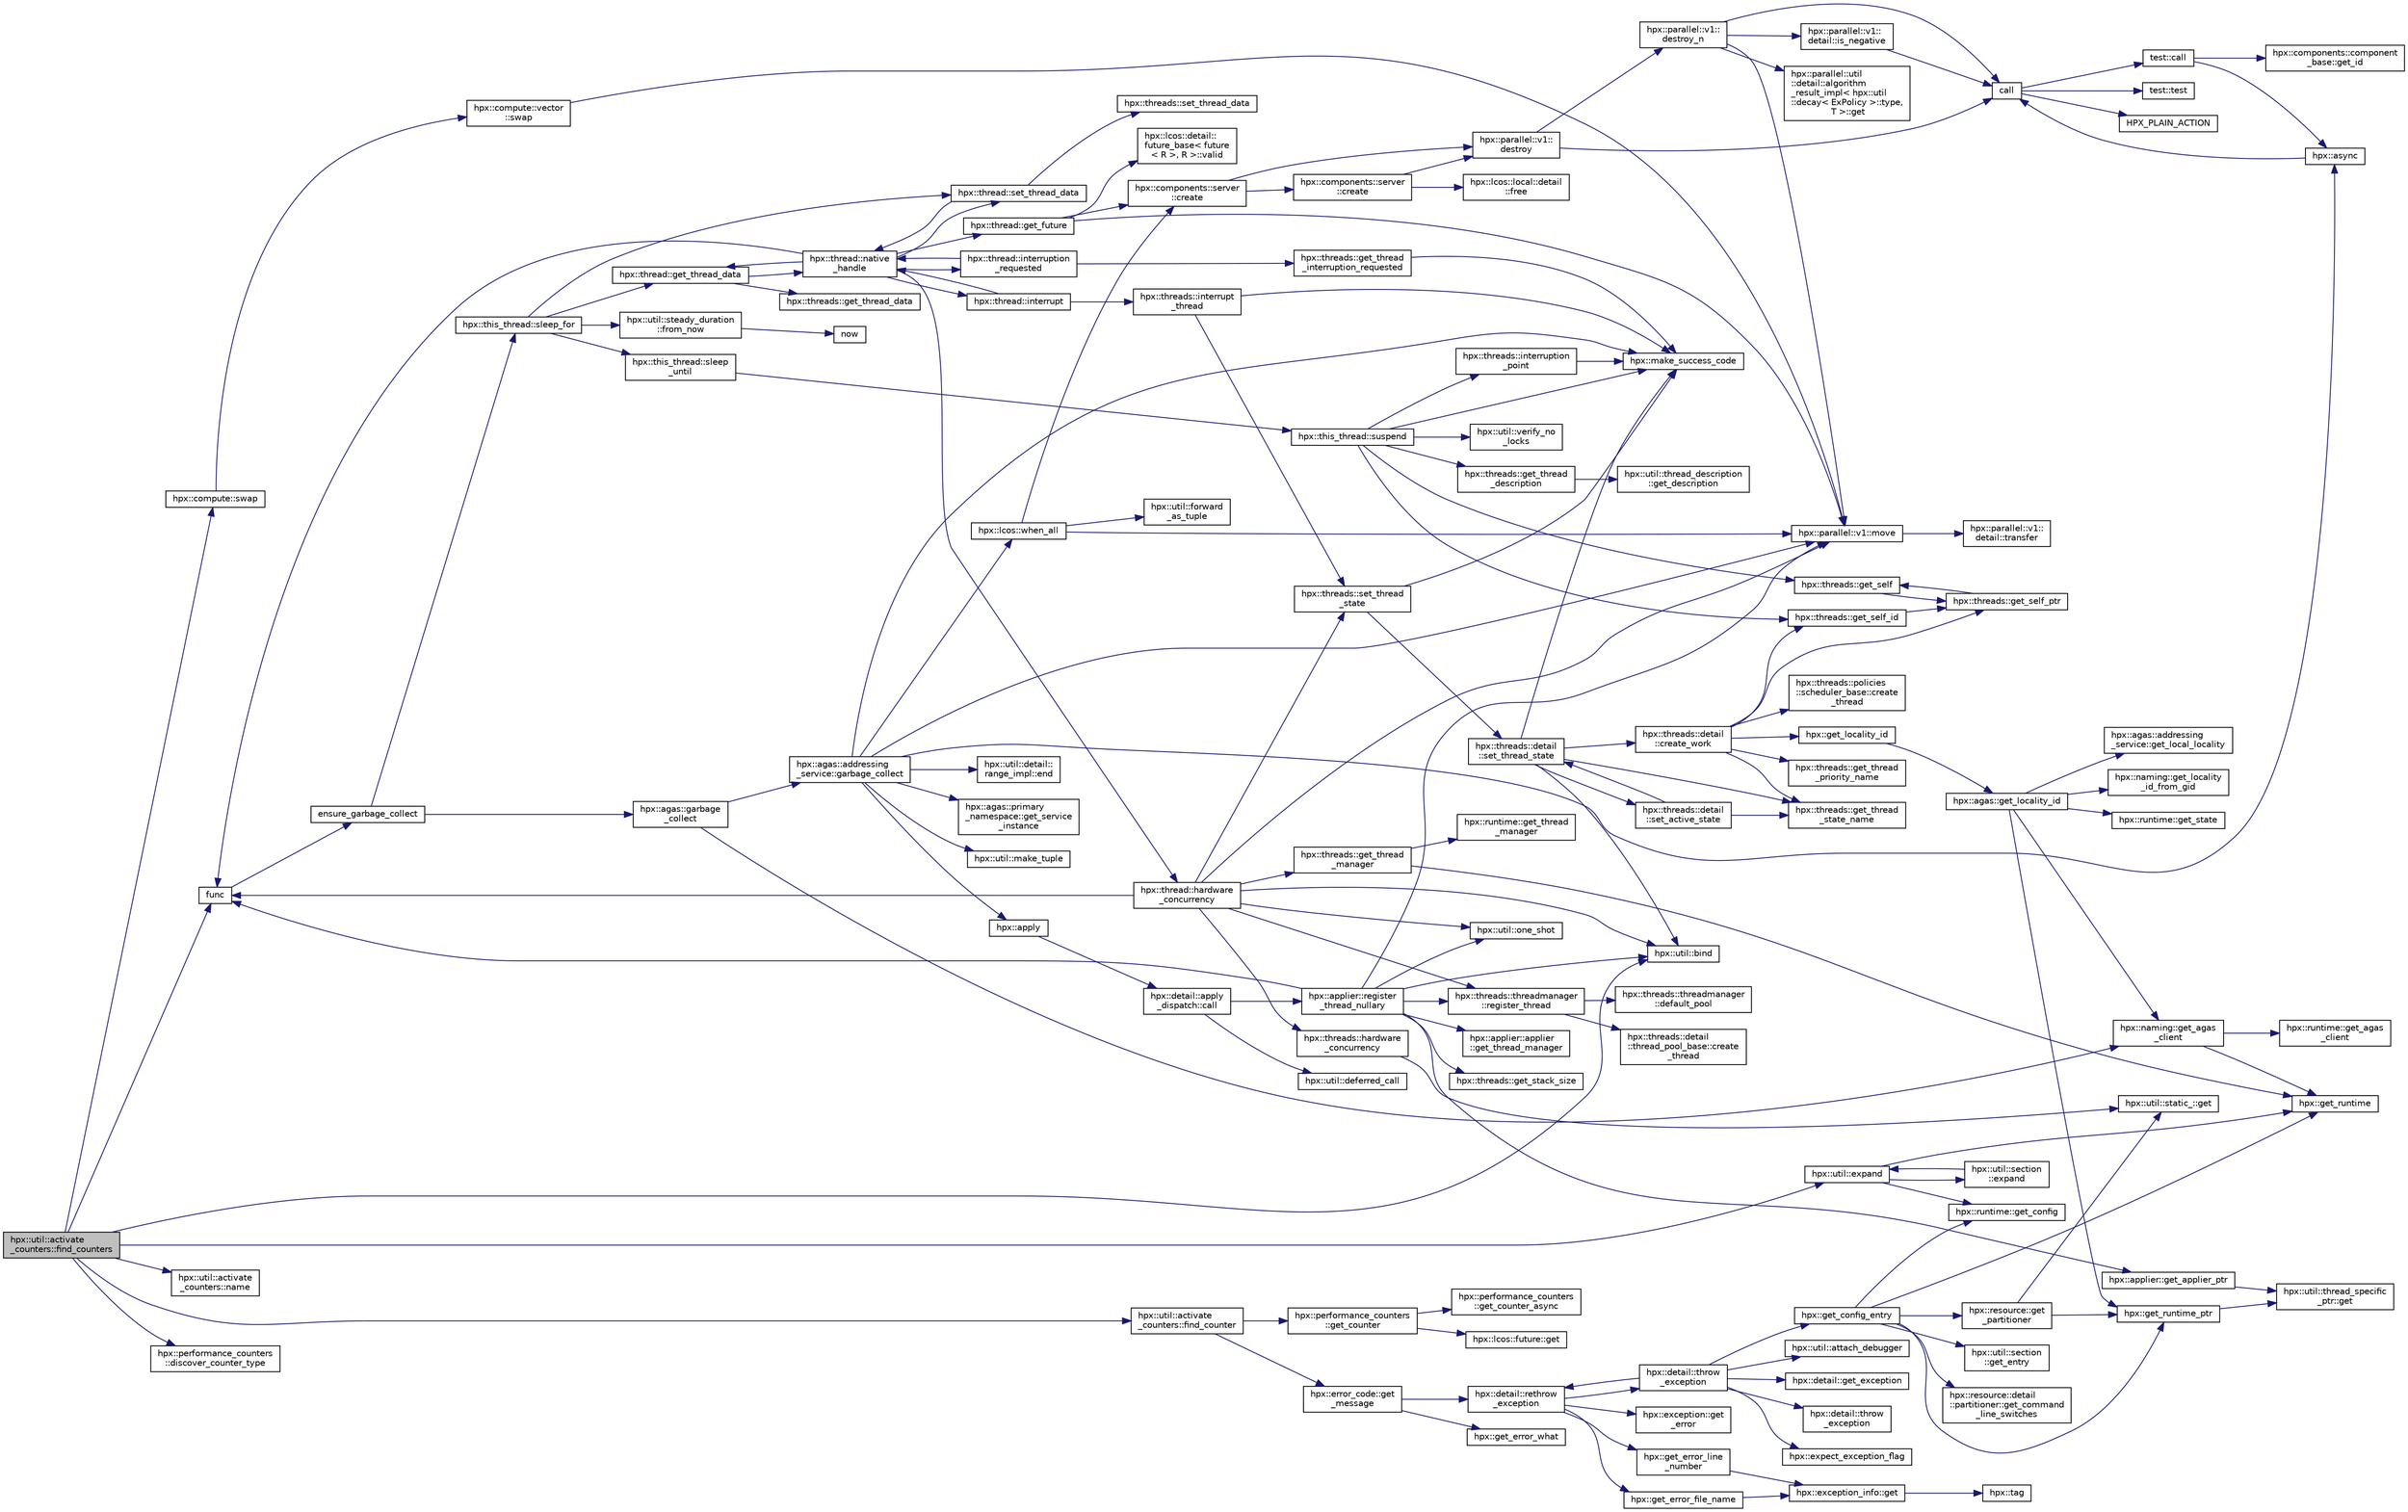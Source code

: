 digraph "hpx::util::activate_counters::find_counters"
{
  edge [fontname="Helvetica",fontsize="10",labelfontname="Helvetica",labelfontsize="10"];
  node [fontname="Helvetica",fontsize="10",shape=record];
  rankdir="LR";
  Node178 [label="hpx::util::activate\l_counters::find_counters",height=0.2,width=0.4,color="black", fillcolor="grey75", style="filled", fontcolor="black"];
  Node178 -> Node179 [color="midnightblue",fontsize="10",style="solid",fontname="Helvetica"];
  Node179 [label="hpx::compute::swap",height=0.2,width=0.4,color="black", fillcolor="white", style="filled",URL="$d2/d7a/namespacehpx_1_1compute.html#aaaff8090fc8dfbf017866ab8203e20d5",tooltip="Effects: x.swap(y);. "];
  Node179 -> Node180 [color="midnightblue",fontsize="10",style="solid",fontname="Helvetica"];
  Node180 [label="hpx::compute::vector\l::swap",height=0.2,width=0.4,color="black", fillcolor="white", style="filled",URL="$d3/d81/classhpx_1_1compute_1_1vector.html#a8e24c9f3b4b2c93542a1d78a08974d0d"];
  Node180 -> Node181 [color="midnightblue",fontsize="10",style="solid",fontname="Helvetica"];
  Node181 [label="hpx::parallel::v1::move",height=0.2,width=0.4,color="black", fillcolor="white", style="filled",URL="$db/db9/namespacehpx_1_1parallel_1_1v1.html#aa7c4ede081ce786c9d1eb1adff495cfc"];
  Node181 -> Node182 [color="midnightblue",fontsize="10",style="solid",fontname="Helvetica"];
  Node182 [label="hpx::parallel::v1::\ldetail::transfer",height=0.2,width=0.4,color="black", fillcolor="white", style="filled",URL="$d2/ddd/namespacehpx_1_1parallel_1_1v1_1_1detail.html#ab1b56a05e1885ca7cc7ffa1804dd2f3c"];
  Node178 -> Node183 [color="midnightblue",fontsize="10",style="solid",fontname="Helvetica"];
  Node183 [label="func",height=0.2,width=0.4,color="black", fillcolor="white", style="filled",URL="$d8/dfd/id__type__ref__counting__1032_8cpp.html#ab811b86ea5107ffb3351fcaa29d2c652"];
  Node183 -> Node184 [color="midnightblue",fontsize="10",style="solid",fontname="Helvetica"];
  Node184 [label="ensure_garbage_collect",height=0.2,width=0.4,color="black", fillcolor="white", style="filled",URL="$d8/dfd/id__type__ref__counting__1032_8cpp.html#a5264b94bf7c262ac0e521fb290d476d5"];
  Node184 -> Node185 [color="midnightblue",fontsize="10",style="solid",fontname="Helvetica"];
  Node185 [label="hpx::this_thread::sleep_for",height=0.2,width=0.4,color="black", fillcolor="white", style="filled",URL="$d9/d52/namespacehpx_1_1this__thread.html#afc042a5a5fa52eef2d1d177a343435cf"];
  Node185 -> Node186 [color="midnightblue",fontsize="10",style="solid",fontname="Helvetica"];
  Node186 [label="hpx::this_thread::sleep\l_until",height=0.2,width=0.4,color="black", fillcolor="white", style="filled",URL="$d9/d52/namespacehpx_1_1this__thread.html#ae12a853980115b23ff0ab8ca06622658"];
  Node186 -> Node187 [color="midnightblue",fontsize="10",style="solid",fontname="Helvetica"];
  Node187 [label="hpx::this_thread::suspend",height=0.2,width=0.4,color="black", fillcolor="white", style="filled",URL="$d9/d52/namespacehpx_1_1this__thread.html#aca220026fb3014c0881d129fe31c0073"];
  Node187 -> Node188 [color="midnightblue",fontsize="10",style="solid",fontname="Helvetica"];
  Node188 [label="hpx::threads::get_self",height=0.2,width=0.4,color="black", fillcolor="white", style="filled",URL="$d7/d28/namespacehpx_1_1threads.html#a07daf4d6d29233f20d66d41ab7b5b8e8"];
  Node188 -> Node189 [color="midnightblue",fontsize="10",style="solid",fontname="Helvetica"];
  Node189 [label="hpx::threads::get_self_ptr",height=0.2,width=0.4,color="black", fillcolor="white", style="filled",URL="$d7/d28/namespacehpx_1_1threads.html#a22877ae347ad884cde3a51397dad6c53"];
  Node189 -> Node188 [color="midnightblue",fontsize="10",style="solid",fontname="Helvetica"];
  Node187 -> Node190 [color="midnightblue",fontsize="10",style="solid",fontname="Helvetica"];
  Node190 [label="hpx::threads::get_self_id",height=0.2,width=0.4,color="black", fillcolor="white", style="filled",URL="$d7/d28/namespacehpx_1_1threads.html#afafe0f900b9fac3d4ed3c747625c1cfe"];
  Node190 -> Node189 [color="midnightblue",fontsize="10",style="solid",fontname="Helvetica"];
  Node187 -> Node191 [color="midnightblue",fontsize="10",style="solid",fontname="Helvetica"];
  Node191 [label="hpx::threads::interruption\l_point",height=0.2,width=0.4,color="black", fillcolor="white", style="filled",URL="$d7/d28/namespacehpx_1_1threads.html#ada6ec56a12b050707311d8c628089059"];
  Node191 -> Node192 [color="midnightblue",fontsize="10",style="solid",fontname="Helvetica"];
  Node192 [label="hpx::make_success_code",height=0.2,width=0.4,color="black", fillcolor="white", style="filled",URL="$d8/d83/namespacehpx.html#a0e8512a8f49e2a6c8185061181419d8f",tooltip="Returns error_code(hpx::success, \"success\", mode). "];
  Node187 -> Node193 [color="midnightblue",fontsize="10",style="solid",fontname="Helvetica"];
  Node193 [label="hpx::util::verify_no\l_locks",height=0.2,width=0.4,color="black", fillcolor="white", style="filled",URL="$df/dad/namespacehpx_1_1util.html#ae0e1837ee6f09b79b26c2e788d2e9fc9"];
  Node187 -> Node194 [color="midnightblue",fontsize="10",style="solid",fontname="Helvetica"];
  Node194 [label="hpx::threads::get_thread\l_description",height=0.2,width=0.4,color="black", fillcolor="white", style="filled",URL="$d7/d28/namespacehpx_1_1threads.html#a42fc18a7a680f4e8bc633a4b4c956701"];
  Node194 -> Node195 [color="midnightblue",fontsize="10",style="solid",fontname="Helvetica"];
  Node195 [label="hpx::util::thread_description\l::get_description",height=0.2,width=0.4,color="black", fillcolor="white", style="filled",URL="$df/d9e/structhpx_1_1util_1_1thread__description.html#a8c834e14eca6eb228188022577f9f952"];
  Node187 -> Node192 [color="midnightblue",fontsize="10",style="solid",fontname="Helvetica"];
  Node185 -> Node196 [color="midnightblue",fontsize="10",style="solid",fontname="Helvetica"];
  Node196 [label="hpx::util::steady_duration\l::from_now",height=0.2,width=0.4,color="black", fillcolor="white", style="filled",URL="$d9/d4f/classhpx_1_1util_1_1steady__duration.html#a0132206d767cd0f7395507b40111a153"];
  Node196 -> Node197 [color="midnightblue",fontsize="10",style="solid",fontname="Helvetica"];
  Node197 [label="now",height=0.2,width=0.4,color="black", fillcolor="white", style="filled",URL="$de/db3/1d__stencil__1__omp_8cpp.html#a89e9667753dccfac455bd37a7a3a7b16"];
  Node185 -> Node198 [color="midnightblue",fontsize="10",style="solid",fontname="Helvetica"];
  Node198 [label="hpx::thread::get_thread_data",height=0.2,width=0.4,color="black", fillcolor="white", style="filled",URL="$de/d9b/classhpx_1_1thread.html#a4535ef82cec3b953d2c941d20e3e3904"];
  Node198 -> Node199 [color="midnightblue",fontsize="10",style="solid",fontname="Helvetica"];
  Node199 [label="hpx::threads::get_thread_data",height=0.2,width=0.4,color="black", fillcolor="white", style="filled",URL="$d7/d28/namespacehpx_1_1threads.html#a8737931ff6303807225f735b2b384ae4"];
  Node198 -> Node200 [color="midnightblue",fontsize="10",style="solid",fontname="Helvetica"];
  Node200 [label="hpx::thread::native\l_handle",height=0.2,width=0.4,color="black", fillcolor="white", style="filled",URL="$de/d9b/classhpx_1_1thread.html#acf48190d264ab64c1c4ec99d0b421b5a"];
  Node200 -> Node201 [color="midnightblue",fontsize="10",style="solid",fontname="Helvetica"];
  Node201 [label="hpx::thread::hardware\l_concurrency",height=0.2,width=0.4,color="black", fillcolor="white", style="filled",URL="$de/d9b/classhpx_1_1thread.html#a8e4fff210e02485ba493bc3a2a956c03"];
  Node201 -> Node202 [color="midnightblue",fontsize="10",style="solid",fontname="Helvetica"];
  Node202 [label="hpx::threads::hardware\l_concurrency",height=0.2,width=0.4,color="black", fillcolor="white", style="filled",URL="$d7/d28/namespacehpx_1_1threads.html#aa8752a235478d2ad7b5ac467b63ab527"];
  Node202 -> Node203 [color="midnightblue",fontsize="10",style="solid",fontname="Helvetica"];
  Node203 [label="hpx::util::static_::get",height=0.2,width=0.4,color="black", fillcolor="white", style="filled",URL="$d3/dbb/structhpx_1_1util_1_1static__.html#a2967c633948a3bf17a3b5405ef5a8318"];
  Node201 -> Node183 [color="midnightblue",fontsize="10",style="solid",fontname="Helvetica"];
  Node201 -> Node204 [color="midnightblue",fontsize="10",style="solid",fontname="Helvetica"];
  Node204 [label="hpx::util::bind",height=0.2,width=0.4,color="black", fillcolor="white", style="filled",URL="$df/dad/namespacehpx_1_1util.html#ad844caedf82a0173d6909d910c3e48c6"];
  Node201 -> Node205 [color="midnightblue",fontsize="10",style="solid",fontname="Helvetica"];
  Node205 [label="hpx::util::one_shot",height=0.2,width=0.4,color="black", fillcolor="white", style="filled",URL="$df/dad/namespacehpx_1_1util.html#a273e61be42a72415291e0ec0a4f28c7a"];
  Node201 -> Node181 [color="midnightblue",fontsize="10",style="solid",fontname="Helvetica"];
  Node201 -> Node206 [color="midnightblue",fontsize="10",style="solid",fontname="Helvetica"];
  Node206 [label="hpx::threads::get_thread\l_manager",height=0.2,width=0.4,color="black", fillcolor="white", style="filled",URL="$d7/d28/namespacehpx_1_1threads.html#a076973c3a53beadde7d967e22c4f6cce"];
  Node206 -> Node207 [color="midnightblue",fontsize="10",style="solid",fontname="Helvetica"];
  Node207 [label="hpx::get_runtime",height=0.2,width=0.4,color="black", fillcolor="white", style="filled",URL="$d8/d83/namespacehpx.html#aef902cc6c7dd3b9fbadf34d1e850a070"];
  Node206 -> Node208 [color="midnightblue",fontsize="10",style="solid",fontname="Helvetica"];
  Node208 [label="hpx::runtime::get_thread\l_manager",height=0.2,width=0.4,color="black", fillcolor="white", style="filled",URL="$d0/d7b/classhpx_1_1runtime.html#a865b12d57fcd44a8d3dda3e35414f563"];
  Node201 -> Node209 [color="midnightblue",fontsize="10",style="solid",fontname="Helvetica"];
  Node209 [label="hpx::threads::threadmanager\l::register_thread",height=0.2,width=0.4,color="black", fillcolor="white", style="filled",URL="$d5/daa/classhpx_1_1threads_1_1threadmanager.html#a7f79c7578e08a60ca45eb276ce8133d8"];
  Node209 -> Node210 [color="midnightblue",fontsize="10",style="solid",fontname="Helvetica"];
  Node210 [label="hpx::threads::threadmanager\l::default_pool",height=0.2,width=0.4,color="black", fillcolor="white", style="filled",URL="$d5/daa/classhpx_1_1threads_1_1threadmanager.html#a851f067d03b5dd1c5e6a9a6a841e05df"];
  Node209 -> Node211 [color="midnightblue",fontsize="10",style="solid",fontname="Helvetica"];
  Node211 [label="hpx::threads::detail\l::thread_pool_base::create\l_thread",height=0.2,width=0.4,color="black", fillcolor="white", style="filled",URL="$de/dae/classhpx_1_1threads_1_1detail_1_1thread__pool__base.html#ad35d3779eef6f4528e62a26d71b34b34"];
  Node201 -> Node212 [color="midnightblue",fontsize="10",style="solid",fontname="Helvetica"];
  Node212 [label="hpx::threads::set_thread\l_state",height=0.2,width=0.4,color="black", fillcolor="white", style="filled",URL="$d7/d28/namespacehpx_1_1threads.html#ac0690ad16ad778bcc79dcd727cc33025",tooltip="Set the thread state of the thread referenced by the thread_id id. "];
  Node212 -> Node192 [color="midnightblue",fontsize="10",style="solid",fontname="Helvetica"];
  Node212 -> Node213 [color="midnightblue",fontsize="10",style="solid",fontname="Helvetica"];
  Node213 [label="hpx::threads::detail\l::set_thread_state",height=0.2,width=0.4,color="black", fillcolor="white", style="filled",URL="$d2/dd1/namespacehpx_1_1threads_1_1detail.html#af85ddc854c4a149bf1738eb1b111b9ab"];
  Node213 -> Node214 [color="midnightblue",fontsize="10",style="solid",fontname="Helvetica"];
  Node214 [label="hpx::threads::get_thread\l_state_name",height=0.2,width=0.4,color="black", fillcolor="white", style="filled",URL="$d7/d28/namespacehpx_1_1threads.html#a26f91ea8d2195f165c033241c5cd11db"];
  Node213 -> Node192 [color="midnightblue",fontsize="10",style="solid",fontname="Helvetica"];
  Node213 -> Node204 [color="midnightblue",fontsize="10",style="solid",fontname="Helvetica"];
  Node213 -> Node215 [color="midnightblue",fontsize="10",style="solid",fontname="Helvetica"];
  Node215 [label="hpx::threads::detail\l::set_active_state",height=0.2,width=0.4,color="black", fillcolor="white", style="filled",URL="$d2/dd1/namespacehpx_1_1threads_1_1detail.html#a45884a5bf04ad66a4f259231a3947e76"];
  Node215 -> Node214 [color="midnightblue",fontsize="10",style="solid",fontname="Helvetica"];
  Node215 -> Node213 [color="midnightblue",fontsize="10",style="solid",fontname="Helvetica"];
  Node213 -> Node216 [color="midnightblue",fontsize="10",style="solid",fontname="Helvetica"];
  Node216 [label="hpx::threads::detail\l::create_work",height=0.2,width=0.4,color="black", fillcolor="white", style="filled",URL="$d2/dd1/namespacehpx_1_1threads_1_1detail.html#ae22384a3c1b1a1940032fad068fb54b1"];
  Node216 -> Node214 [color="midnightblue",fontsize="10",style="solid",fontname="Helvetica"];
  Node216 -> Node217 [color="midnightblue",fontsize="10",style="solid",fontname="Helvetica"];
  Node217 [label="hpx::threads::get_thread\l_priority_name",height=0.2,width=0.4,color="black", fillcolor="white", style="filled",URL="$d7/d28/namespacehpx_1_1threads.html#a9c6b2fec0c1cf5b06ff83ce756ca6d42"];
  Node216 -> Node189 [color="midnightblue",fontsize="10",style="solid",fontname="Helvetica"];
  Node216 -> Node190 [color="midnightblue",fontsize="10",style="solid",fontname="Helvetica"];
  Node216 -> Node218 [color="midnightblue",fontsize="10",style="solid",fontname="Helvetica"];
  Node218 [label="hpx::get_locality_id",height=0.2,width=0.4,color="black", fillcolor="white", style="filled",URL="$d8/d83/namespacehpx.html#a158d7c54a657bb364c1704033010697b",tooltip="Return the number of the locality this function is being called from. "];
  Node218 -> Node219 [color="midnightblue",fontsize="10",style="solid",fontname="Helvetica"];
  Node219 [label="hpx::agas::get_locality_id",height=0.2,width=0.4,color="black", fillcolor="white", style="filled",URL="$dc/d54/namespacehpx_1_1agas.html#a491cc2ddecdf0f1a9129900caa6a4d3e"];
  Node219 -> Node220 [color="midnightblue",fontsize="10",style="solid",fontname="Helvetica"];
  Node220 [label="hpx::get_runtime_ptr",height=0.2,width=0.4,color="black", fillcolor="white", style="filled",URL="$d8/d83/namespacehpx.html#af29daf2bb3e01b4d6495a1742b6cce64"];
  Node220 -> Node221 [color="midnightblue",fontsize="10",style="solid",fontname="Helvetica"];
  Node221 [label="hpx::util::thread_specific\l_ptr::get",height=0.2,width=0.4,color="black", fillcolor="white", style="filled",URL="$d4/d4c/structhpx_1_1util_1_1thread__specific__ptr.html#a3b27d8520710478aa41d1f74206bdba9"];
  Node219 -> Node222 [color="midnightblue",fontsize="10",style="solid",fontname="Helvetica"];
  Node222 [label="hpx::runtime::get_state",height=0.2,width=0.4,color="black", fillcolor="white", style="filled",URL="$d0/d7b/classhpx_1_1runtime.html#ab405f80e060dac95d624520f38b0524c"];
  Node219 -> Node223 [color="midnightblue",fontsize="10",style="solid",fontname="Helvetica"];
  Node223 [label="hpx::naming::get_agas\l_client",height=0.2,width=0.4,color="black", fillcolor="white", style="filled",URL="$d4/dc9/namespacehpx_1_1naming.html#a0408fffd5d34b620712a801b0ae3b032"];
  Node223 -> Node207 [color="midnightblue",fontsize="10",style="solid",fontname="Helvetica"];
  Node223 -> Node224 [color="midnightblue",fontsize="10",style="solid",fontname="Helvetica"];
  Node224 [label="hpx::runtime::get_agas\l_client",height=0.2,width=0.4,color="black", fillcolor="white", style="filled",URL="$d0/d7b/classhpx_1_1runtime.html#aeb5dddd30d6b9861669af8ad44d1a96a"];
  Node219 -> Node225 [color="midnightblue",fontsize="10",style="solid",fontname="Helvetica"];
  Node225 [label="hpx::agas::addressing\l_service::get_local_locality",height=0.2,width=0.4,color="black", fillcolor="white", style="filled",URL="$db/d58/structhpx_1_1agas_1_1addressing__service.html#ab52c19a37c2a7a006c6c15f90ad0539c"];
  Node219 -> Node226 [color="midnightblue",fontsize="10",style="solid",fontname="Helvetica"];
  Node226 [label="hpx::naming::get_locality\l_id_from_gid",height=0.2,width=0.4,color="black", fillcolor="white", style="filled",URL="$d4/dc9/namespacehpx_1_1naming.html#a7fd43037784560bd04fda9b49e33529f"];
  Node216 -> Node227 [color="midnightblue",fontsize="10",style="solid",fontname="Helvetica"];
  Node227 [label="hpx::threads::policies\l::scheduler_base::create\l_thread",height=0.2,width=0.4,color="black", fillcolor="white", style="filled",URL="$dd/d7e/structhpx_1_1threads_1_1policies_1_1scheduler__base.html#ad3b05cd7f363cc8e8410ce368c3794e0"];
  Node200 -> Node228 [color="midnightblue",fontsize="10",style="solid",fontname="Helvetica"];
  Node228 [label="hpx::thread::interrupt",height=0.2,width=0.4,color="black", fillcolor="white", style="filled",URL="$de/d9b/classhpx_1_1thread.html#ac34d0d033aa743c476a79dbc2e1a8a39"];
  Node228 -> Node229 [color="midnightblue",fontsize="10",style="solid",fontname="Helvetica"];
  Node229 [label="hpx::threads::interrupt\l_thread",height=0.2,width=0.4,color="black", fillcolor="white", style="filled",URL="$d7/d28/namespacehpx_1_1threads.html#a6bdda1a2aab61b9b13d274b5155d7e73"];
  Node229 -> Node192 [color="midnightblue",fontsize="10",style="solid",fontname="Helvetica"];
  Node229 -> Node212 [color="midnightblue",fontsize="10",style="solid",fontname="Helvetica"];
  Node228 -> Node200 [color="midnightblue",fontsize="10",style="solid",fontname="Helvetica"];
  Node200 -> Node230 [color="midnightblue",fontsize="10",style="solid",fontname="Helvetica"];
  Node230 [label="hpx::thread::interruption\l_requested",height=0.2,width=0.4,color="black", fillcolor="white", style="filled",URL="$de/d9b/classhpx_1_1thread.html#a33276bb4c20bbb0b1978944e18ef71b8"];
  Node230 -> Node231 [color="midnightblue",fontsize="10",style="solid",fontname="Helvetica"];
  Node231 [label="hpx::threads::get_thread\l_interruption_requested",height=0.2,width=0.4,color="black", fillcolor="white", style="filled",URL="$d7/d28/namespacehpx_1_1threads.html#ae64a7fdb8b5c8bac7be0c8282672a03b"];
  Node231 -> Node192 [color="midnightblue",fontsize="10",style="solid",fontname="Helvetica"];
  Node230 -> Node200 [color="midnightblue",fontsize="10",style="solid",fontname="Helvetica"];
  Node200 -> Node232 [color="midnightblue",fontsize="10",style="solid",fontname="Helvetica"];
  Node232 [label="hpx::thread::get_future",height=0.2,width=0.4,color="black", fillcolor="white", style="filled",URL="$de/d9b/classhpx_1_1thread.html#a87fdb0d8da826366fc190ed224900a64"];
  Node232 -> Node233 [color="midnightblue",fontsize="10",style="solid",fontname="Helvetica"];
  Node233 [label="hpx::lcos::detail::\lfuture_base\< future\l\< R \>, R \>::valid",height=0.2,width=0.4,color="black", fillcolor="white", style="filled",URL="$d5/dd7/classhpx_1_1lcos_1_1detail_1_1future__base.html#aaf7beb7374815614363033bd96573e75"];
  Node232 -> Node234 [color="midnightblue",fontsize="10",style="solid",fontname="Helvetica"];
  Node234 [label="hpx::components::server\l::create",height=0.2,width=0.4,color="black", fillcolor="white", style="filled",URL="$d2/da2/namespacehpx_1_1components_1_1server.html#ac776c89f3d68ceb910e8cee9fa937ab4",tooltip="Create arrays of components using their default constructor. "];
  Node234 -> Node235 [color="midnightblue",fontsize="10",style="solid",fontname="Helvetica"];
  Node235 [label="hpx::components::server\l::create",height=0.2,width=0.4,color="black", fillcolor="white", style="filled",URL="$d2/da2/namespacehpx_1_1components_1_1server.html#a77d26de181c97b444565e230577981bd"];
  Node235 -> Node236 [color="midnightblue",fontsize="10",style="solid",fontname="Helvetica"];
  Node236 [label="hpx::lcos::local::detail\l::free",height=0.2,width=0.4,color="black", fillcolor="white", style="filled",URL="$d4/dcb/namespacehpx_1_1lcos_1_1local_1_1detail.html#a55a940f019734e9bb045dc123cd80e48"];
  Node235 -> Node237 [color="midnightblue",fontsize="10",style="solid",fontname="Helvetica"];
  Node237 [label="hpx::parallel::v1::\ldestroy",height=0.2,width=0.4,color="black", fillcolor="white", style="filled",URL="$db/db9/namespacehpx_1_1parallel_1_1v1.html#acf303558375048e8a7cc9a2c2e09477f"];
  Node237 -> Node238 [color="midnightblue",fontsize="10",style="solid",fontname="Helvetica"];
  Node238 [label="call",height=0.2,width=0.4,color="black", fillcolor="white", style="filled",URL="$d2/d67/promise__1620_8cpp.html#a58357f0b82bc761e1d0b9091ed563a70"];
  Node238 -> Node239 [color="midnightblue",fontsize="10",style="solid",fontname="Helvetica"];
  Node239 [label="test::test",height=0.2,width=0.4,color="black", fillcolor="white", style="filled",URL="$d8/d89/structtest.html#ab42d5ece712d716b04cb3f686f297a26"];
  Node238 -> Node240 [color="midnightblue",fontsize="10",style="solid",fontname="Helvetica"];
  Node240 [label="HPX_PLAIN_ACTION",height=0.2,width=0.4,color="black", fillcolor="white", style="filled",URL="$d2/d67/promise__1620_8cpp.html#ab96aab827a4b1fcaf66cfe0ba83fef23"];
  Node238 -> Node241 [color="midnightblue",fontsize="10",style="solid",fontname="Helvetica"];
  Node241 [label="test::call",height=0.2,width=0.4,color="black", fillcolor="white", style="filled",URL="$d8/d89/structtest.html#aeb29e7ed6518b9426ccf1344c52620ae"];
  Node241 -> Node242 [color="midnightblue",fontsize="10",style="solid",fontname="Helvetica"];
  Node242 [label="hpx::async",height=0.2,width=0.4,color="black", fillcolor="white", style="filled",URL="$d8/d83/namespacehpx.html#acb7d8e37b73b823956ce144f9a57eaa4"];
  Node242 -> Node238 [color="midnightblue",fontsize="10",style="solid",fontname="Helvetica"];
  Node241 -> Node243 [color="midnightblue",fontsize="10",style="solid",fontname="Helvetica"];
  Node243 [label="hpx::components::component\l_base::get_id",height=0.2,width=0.4,color="black", fillcolor="white", style="filled",URL="$d2/de6/classhpx_1_1components_1_1component__base.html#a4c8fd93514039bdf01c48d66d82b19cd"];
  Node237 -> Node244 [color="midnightblue",fontsize="10",style="solid",fontname="Helvetica"];
  Node244 [label="hpx::parallel::v1::\ldestroy_n",height=0.2,width=0.4,color="black", fillcolor="white", style="filled",URL="$db/db9/namespacehpx_1_1parallel_1_1v1.html#a71d0691132a300690163f5636bcd5bd3"];
  Node244 -> Node245 [color="midnightblue",fontsize="10",style="solid",fontname="Helvetica"];
  Node245 [label="hpx::parallel::v1::\ldetail::is_negative",height=0.2,width=0.4,color="black", fillcolor="white", style="filled",URL="$d2/ddd/namespacehpx_1_1parallel_1_1v1_1_1detail.html#adf2e40fc4b20ad0fd442ee3118a4d527"];
  Node245 -> Node238 [color="midnightblue",fontsize="10",style="solid",fontname="Helvetica"];
  Node244 -> Node246 [color="midnightblue",fontsize="10",style="solid",fontname="Helvetica"];
  Node246 [label="hpx::parallel::util\l::detail::algorithm\l_result_impl\< hpx::util\l::decay\< ExPolicy \>::type,\l T \>::get",height=0.2,width=0.4,color="black", fillcolor="white", style="filled",URL="$d2/d42/structhpx_1_1parallel_1_1util_1_1detail_1_1algorithm__result__impl.html#ab5b051e8ec74eff5e0e62fd63f5d377e"];
  Node244 -> Node181 [color="midnightblue",fontsize="10",style="solid",fontname="Helvetica"];
  Node244 -> Node238 [color="midnightblue",fontsize="10",style="solid",fontname="Helvetica"];
  Node234 -> Node237 [color="midnightblue",fontsize="10",style="solid",fontname="Helvetica"];
  Node232 -> Node181 [color="midnightblue",fontsize="10",style="solid",fontname="Helvetica"];
  Node200 -> Node198 [color="midnightblue",fontsize="10",style="solid",fontname="Helvetica"];
  Node200 -> Node247 [color="midnightblue",fontsize="10",style="solid",fontname="Helvetica"];
  Node247 [label="hpx::thread::set_thread_data",height=0.2,width=0.4,color="black", fillcolor="white", style="filled",URL="$de/d9b/classhpx_1_1thread.html#a7317a3cf5251f3b33c990449570d4cea"];
  Node247 -> Node248 [color="midnightblue",fontsize="10",style="solid",fontname="Helvetica"];
  Node248 [label="hpx::threads::set_thread_data",height=0.2,width=0.4,color="black", fillcolor="white", style="filled",URL="$d7/d28/namespacehpx_1_1threads.html#a00a625acc149fce3ae38e4340454acf7"];
  Node247 -> Node200 [color="midnightblue",fontsize="10",style="solid",fontname="Helvetica"];
  Node200 -> Node183 [color="midnightblue",fontsize="10",style="solid",fontname="Helvetica"];
  Node185 -> Node247 [color="midnightblue",fontsize="10",style="solid",fontname="Helvetica"];
  Node184 -> Node249 [color="midnightblue",fontsize="10",style="solid",fontname="Helvetica"];
  Node249 [label="hpx::agas::garbage\l_collect",height=0.2,width=0.4,color="black", fillcolor="white", style="filled",URL="$dc/d54/namespacehpx_1_1agas.html#a951337adc4f9bd6df00a50737468e911"];
  Node249 -> Node223 [color="midnightblue",fontsize="10",style="solid",fontname="Helvetica"];
  Node249 -> Node250 [color="midnightblue",fontsize="10",style="solid",fontname="Helvetica"];
  Node250 [label="hpx::agas::addressing\l_service::garbage_collect",height=0.2,width=0.4,color="black", fillcolor="white", style="filled",URL="$db/d58/structhpx_1_1agas_1_1addressing__service.html#a87dcae0eacf6e62d5103ebf516d86f63"];
  Node250 -> Node192 [color="midnightblue",fontsize="10",style="solid",fontname="Helvetica"];
  Node250 -> Node251 [color="midnightblue",fontsize="10",style="solid",fontname="Helvetica"];
  Node251 [label="hpx::agas::primary\l_namespace::get_service\l_instance",height=0.2,width=0.4,color="black", fillcolor="white", style="filled",URL="$d1/d43/structhpx_1_1agas_1_1primary__namespace.html#a7630ff0f30ff8c23b13b4672c5350e2e"];
  Node250 -> Node252 [color="midnightblue",fontsize="10",style="solid",fontname="Helvetica"];
  Node252 [label="hpx::util::make_tuple",height=0.2,width=0.4,color="black", fillcolor="white", style="filled",URL="$df/dad/namespacehpx_1_1util.html#a06fa74211a987d208e013f400a9f5328"];
  Node250 -> Node253 [color="midnightblue",fontsize="10",style="solid",fontname="Helvetica"];
  Node253 [label="hpx::util::detail::\lrange_impl::end",height=0.2,width=0.4,color="black", fillcolor="white", style="filled",URL="$d4/d4a/namespacehpx_1_1util_1_1detail_1_1range__impl.html#afb2ea48b0902f52ee4d8b764807b4316"];
  Node250 -> Node254 [color="midnightblue",fontsize="10",style="solid",fontname="Helvetica"];
  Node254 [label="hpx::apply",height=0.2,width=0.4,color="black", fillcolor="white", style="filled",URL="$d8/d83/namespacehpx.html#aa87762f0db0731d385f3fdfdb25d59fc"];
  Node254 -> Node255 [color="midnightblue",fontsize="10",style="solid",fontname="Helvetica"];
  Node255 [label="hpx::detail::apply\l_dispatch::call",height=0.2,width=0.4,color="black", fillcolor="white", style="filled",URL="$db/de8/structhpx_1_1detail_1_1apply__dispatch.html#a0755fab16d281e74bcff0f8045be9459"];
  Node255 -> Node256 [color="midnightblue",fontsize="10",style="solid",fontname="Helvetica"];
  Node256 [label="hpx::applier::register\l_thread_nullary",height=0.2,width=0.4,color="black", fillcolor="white", style="filled",URL="$d8/dcb/namespacehpx_1_1applier.html#a401cd1145927e58d74d1eb52aaccd936"];
  Node256 -> Node257 [color="midnightblue",fontsize="10",style="solid",fontname="Helvetica"];
  Node257 [label="hpx::applier::get_applier_ptr",height=0.2,width=0.4,color="black", fillcolor="white", style="filled",URL="$d8/dcb/namespacehpx_1_1applier.html#a617483cf2b77ad3a0aa428ade7b35299"];
  Node257 -> Node221 [color="midnightblue",fontsize="10",style="solid",fontname="Helvetica"];
  Node256 -> Node183 [color="midnightblue",fontsize="10",style="solid",fontname="Helvetica"];
  Node256 -> Node204 [color="midnightblue",fontsize="10",style="solid",fontname="Helvetica"];
  Node256 -> Node205 [color="midnightblue",fontsize="10",style="solid",fontname="Helvetica"];
  Node256 -> Node181 [color="midnightblue",fontsize="10",style="solid",fontname="Helvetica"];
  Node256 -> Node258 [color="midnightblue",fontsize="10",style="solid",fontname="Helvetica"];
  Node258 [label="hpx::threads::get_stack_size",height=0.2,width=0.4,color="black", fillcolor="white", style="filled",URL="$d7/d28/namespacehpx_1_1threads.html#af597241b3c2785150be206737ca04aa6",tooltip="The get_stack_size function is part of the thread related API. It. "];
  Node256 -> Node259 [color="midnightblue",fontsize="10",style="solid",fontname="Helvetica"];
  Node259 [label="hpx::applier::applier\l::get_thread_manager",height=0.2,width=0.4,color="black", fillcolor="white", style="filled",URL="$da/dcb/classhpx_1_1applier_1_1applier.html#acc36d583973701e573be39da97bba866",tooltip="Access the thread-manager instance associated with this applier. "];
  Node256 -> Node209 [color="midnightblue",fontsize="10",style="solid",fontname="Helvetica"];
  Node255 -> Node260 [color="midnightblue",fontsize="10",style="solid",fontname="Helvetica"];
  Node260 [label="hpx::util::deferred_call",height=0.2,width=0.4,color="black", fillcolor="white", style="filled",URL="$df/dad/namespacehpx_1_1util.html#acdded623c658a7a3436f7e76bc9d881c"];
  Node250 -> Node181 [color="midnightblue",fontsize="10",style="solid",fontname="Helvetica"];
  Node250 -> Node242 [color="midnightblue",fontsize="10",style="solid",fontname="Helvetica"];
  Node250 -> Node261 [color="midnightblue",fontsize="10",style="solid",fontname="Helvetica"];
  Node261 [label="hpx::lcos::when_all",height=0.2,width=0.4,color="black", fillcolor="white", style="filled",URL="$d2/dc9/namespacehpx_1_1lcos.html#a1a6fb024d8690923fb185d5aee204d54"];
  Node261 -> Node262 [color="midnightblue",fontsize="10",style="solid",fontname="Helvetica"];
  Node262 [label="hpx::util::forward\l_as_tuple",height=0.2,width=0.4,color="black", fillcolor="white", style="filled",URL="$df/dad/namespacehpx_1_1util.html#ab7c31e3f24c3302a4f67b6735a6fa597"];
  Node261 -> Node181 [color="midnightblue",fontsize="10",style="solid",fontname="Helvetica"];
  Node261 -> Node234 [color="midnightblue",fontsize="10",style="solid",fontname="Helvetica"];
  Node178 -> Node204 [color="midnightblue",fontsize="10",style="solid",fontname="Helvetica"];
  Node178 -> Node263 [color="midnightblue",fontsize="10",style="solid",fontname="Helvetica"];
  Node263 [label="hpx::util::activate\l_counters::find_counter",height=0.2,width=0.4,color="black", fillcolor="white", style="filled",URL="$d9/d0b/classhpx_1_1util_1_1activate__counters.html#acc7f93dc5cd3bf46dbcfbe72012f2ff6"];
  Node263 -> Node264 [color="midnightblue",fontsize="10",style="solid",fontname="Helvetica"];
  Node264 [label="hpx::performance_counters\l::get_counter",height=0.2,width=0.4,color="black", fillcolor="white", style="filled",URL="$d0/d36/namespacehpx_1_1performance__counters.html#ab7849064e361c28c8975a47717e5f05e"];
  Node264 -> Node265 [color="midnightblue",fontsize="10",style="solid",fontname="Helvetica"];
  Node265 [label="hpx::performance_counters\l::get_counter_async",height=0.2,width=0.4,color="black", fillcolor="white", style="filled",URL="$d0/d36/namespacehpx_1_1performance__counters.html#aa69496dbba46619d8d3179c86801f1c7",tooltip="Get the global id of an existing performance counter, if the counter does not exist yet..."];
  Node264 -> Node266 [color="midnightblue",fontsize="10",style="solid",fontname="Helvetica"];
  Node266 [label="hpx::lcos::future::get",height=0.2,width=0.4,color="black", fillcolor="white", style="filled",URL="$d0/d33/classhpx_1_1lcos_1_1future.html#a8c28269486d5620ac48af349f17bb41c"];
  Node263 -> Node267 [color="midnightblue",fontsize="10",style="solid",fontname="Helvetica"];
  Node267 [label="hpx::error_code::get\l_message",height=0.2,width=0.4,color="black", fillcolor="white", style="filled",URL="$d0/ddf/classhpx_1_1error__code.html#a70ab613bf2dfd57edc658b4acc680a63"];
  Node267 -> Node268 [color="midnightblue",fontsize="10",style="solid",fontname="Helvetica"];
  Node268 [label="hpx::detail::rethrow\l_exception",height=0.2,width=0.4,color="black", fillcolor="white", style="filled",URL="$d5/dbe/namespacehpx_1_1detail.html#aee8c9834a58f5c303ab3458b3b47d557"];
  Node268 -> Node269 [color="midnightblue",fontsize="10",style="solid",fontname="Helvetica"];
  Node269 [label="hpx::detail::throw\l_exception",height=0.2,width=0.4,color="black", fillcolor="white", style="filled",URL="$d5/dbe/namespacehpx_1_1detail.html#a6366f24c7da7fddd56679cb4f108689d"];
  Node269 -> Node270 [color="midnightblue",fontsize="10",style="solid",fontname="Helvetica"];
  Node270 [label="hpx::expect_exception_flag",height=0.2,width=0.4,color="black", fillcolor="white", style="filled",URL="$d8/d83/namespacehpx.html#ab67c753a0a830fd90332e88a18377f90"];
  Node269 -> Node271 [color="midnightblue",fontsize="10",style="solid",fontname="Helvetica"];
  Node271 [label="hpx::get_config_entry",height=0.2,width=0.4,color="black", fillcolor="white", style="filled",URL="$d8/d83/namespacehpx.html#a097240e6744bc8905f708932da401835",tooltip="Retrieve the string value of a configuration entry given by key. "];
  Node271 -> Node220 [color="midnightblue",fontsize="10",style="solid",fontname="Helvetica"];
  Node271 -> Node207 [color="midnightblue",fontsize="10",style="solid",fontname="Helvetica"];
  Node271 -> Node272 [color="midnightblue",fontsize="10",style="solid",fontname="Helvetica"];
  Node272 [label="hpx::runtime::get_config",height=0.2,width=0.4,color="black", fillcolor="white", style="filled",URL="$d0/d7b/classhpx_1_1runtime.html#a0bfe0241e54b1fe1dd4ec181d944de43",tooltip="access configuration information "];
  Node271 -> Node273 [color="midnightblue",fontsize="10",style="solid",fontname="Helvetica"];
  Node273 [label="hpx::util::section\l::get_entry",height=0.2,width=0.4,color="black", fillcolor="white", style="filled",URL="$dd/de4/classhpx_1_1util_1_1section.html#a02ac2ca2a4490347405dec03df46af88"];
  Node271 -> Node274 [color="midnightblue",fontsize="10",style="solid",fontname="Helvetica"];
  Node274 [label="hpx::resource::get\l_partitioner",height=0.2,width=0.4,color="black", fillcolor="white", style="filled",URL="$dd/da5/namespacehpx_1_1resource.html#af91354c369d9a22a00581d6b6da7d0ee"];
  Node274 -> Node203 [color="midnightblue",fontsize="10",style="solid",fontname="Helvetica"];
  Node274 -> Node220 [color="midnightblue",fontsize="10",style="solid",fontname="Helvetica"];
  Node271 -> Node275 [color="midnightblue",fontsize="10",style="solid",fontname="Helvetica"];
  Node275 [label="hpx::resource::detail\l::partitioner::get_command\l_line_switches",height=0.2,width=0.4,color="black", fillcolor="white", style="filled",URL="$d0/dab/classhpx_1_1resource_1_1detail_1_1partitioner.html#a16fe01dd59b2c89bd556788b5713522e"];
  Node269 -> Node276 [color="midnightblue",fontsize="10",style="solid",fontname="Helvetica"];
  Node276 [label="hpx::util::attach_debugger",height=0.2,width=0.4,color="black", fillcolor="white", style="filled",URL="$df/dad/namespacehpx_1_1util.html#a4d53a5f5c04d022a87d71b19af5d14f3"];
  Node269 -> Node268 [color="midnightblue",fontsize="10",style="solid",fontname="Helvetica"];
  Node269 -> Node277 [color="midnightblue",fontsize="10",style="solid",fontname="Helvetica"];
  Node277 [label="hpx::detail::get_exception",height=0.2,width=0.4,color="black", fillcolor="white", style="filled",URL="$d5/dbe/namespacehpx_1_1detail.html#aeddff6225bf1465af33dd657d550796b"];
  Node269 -> Node278 [color="midnightblue",fontsize="10",style="solid",fontname="Helvetica"];
  Node278 [label="hpx::detail::throw\l_exception",height=0.2,width=0.4,color="black", fillcolor="white", style="filled",URL="$d5/dbe/namespacehpx_1_1detail.html#a2ae7ed92c53dbd2adaa2ae33d3433370"];
  Node268 -> Node279 [color="midnightblue",fontsize="10",style="solid",fontname="Helvetica"];
  Node279 [label="hpx::exception::get\l_error",height=0.2,width=0.4,color="black", fillcolor="white", style="filled",URL="$de/d25/classhpx_1_1exception.html#a427fc21f422d4a796cf7e8f7b74c1fe1"];
  Node268 -> Node280 [color="midnightblue",fontsize="10",style="solid",fontname="Helvetica"];
  Node280 [label="hpx::get_error_file_name",height=0.2,width=0.4,color="black", fillcolor="white", style="filled",URL="$d8/d83/namespacehpx.html#a0af92c8ff70bbc40c078ef06a2ff4647",tooltip="Return the (source code) file name of the function from which the exception was thrown. "];
  Node280 -> Node281 [color="midnightblue",fontsize="10",style="solid",fontname="Helvetica"];
  Node281 [label="hpx::exception_info::get",height=0.2,width=0.4,color="black", fillcolor="white", style="filled",URL="$d9/dd9/classhpx_1_1exception__info.html#a5185a3dd356feafdff056cc4004d15b4"];
  Node281 -> Node282 [color="midnightblue",fontsize="10",style="solid",fontname="Helvetica"];
  Node282 [label="hpx::tag",height=0.2,width=0.4,color="black", fillcolor="white", style="filled",URL="$d8/d83/namespacehpx.html#ab8a2c6d15512607b77dc35c2cbffbd24"];
  Node268 -> Node283 [color="midnightblue",fontsize="10",style="solid",fontname="Helvetica"];
  Node283 [label="hpx::get_error_line\l_number",height=0.2,width=0.4,color="black", fillcolor="white", style="filled",URL="$d8/d83/namespacehpx.html#ae0112fceccd5a51798ed81d88906468e",tooltip="Return the line number in the (source code) file of the function from which the exception was thrown..."];
  Node283 -> Node281 [color="midnightblue",fontsize="10",style="solid",fontname="Helvetica"];
  Node267 -> Node284 [color="midnightblue",fontsize="10",style="solid",fontname="Helvetica"];
  Node284 [label="hpx::get_error_what",height=0.2,width=0.4,color="black", fillcolor="white", style="filled",URL="$d8/d83/namespacehpx.html#ad28bf0e2a07a99c4d3eedaf1339af32c",tooltip="Return the error message of the thrown exception. "];
  Node178 -> Node285 [color="midnightblue",fontsize="10",style="solid",fontname="Helvetica"];
  Node285 [label="hpx::util::activate\l_counters::name",height=0.2,width=0.4,color="black", fillcolor="white", style="filled",URL="$d9/d0b/classhpx_1_1util_1_1activate__counters.html#a8767d09bbc1eaff8fbbfc1d9709897b6"];
  Node178 -> Node286 [color="midnightblue",fontsize="10",style="solid",fontname="Helvetica"];
  Node286 [label="hpx::util::expand",height=0.2,width=0.4,color="black", fillcolor="white", style="filled",URL="$df/dad/namespacehpx_1_1util.html#ac476e97ca5c1dec44106cb68a534ea22"];
  Node286 -> Node207 [color="midnightblue",fontsize="10",style="solid",fontname="Helvetica"];
  Node286 -> Node272 [color="midnightblue",fontsize="10",style="solid",fontname="Helvetica"];
  Node286 -> Node287 [color="midnightblue",fontsize="10",style="solid",fontname="Helvetica"];
  Node287 [label="hpx::util::section\l::expand",height=0.2,width=0.4,color="black", fillcolor="white", style="filled",URL="$dd/de4/classhpx_1_1util_1_1section.html#aeee54430eca7e62d11765c45d1c58420"];
  Node287 -> Node286 [color="midnightblue",fontsize="10",style="solid",fontname="Helvetica"];
  Node178 -> Node288 [color="midnightblue",fontsize="10",style="solid",fontname="Helvetica"];
  Node288 [label="hpx::performance_counters\l::discover_counter_type",height=0.2,width=0.4,color="black", fillcolor="white", style="filled",URL="$d0/d36/namespacehpx_1_1performance__counters.html#a790341c5b1fd81ec20123edc6003dcb5",tooltip="Call the supplied function for the given registered counter type. "];
}
